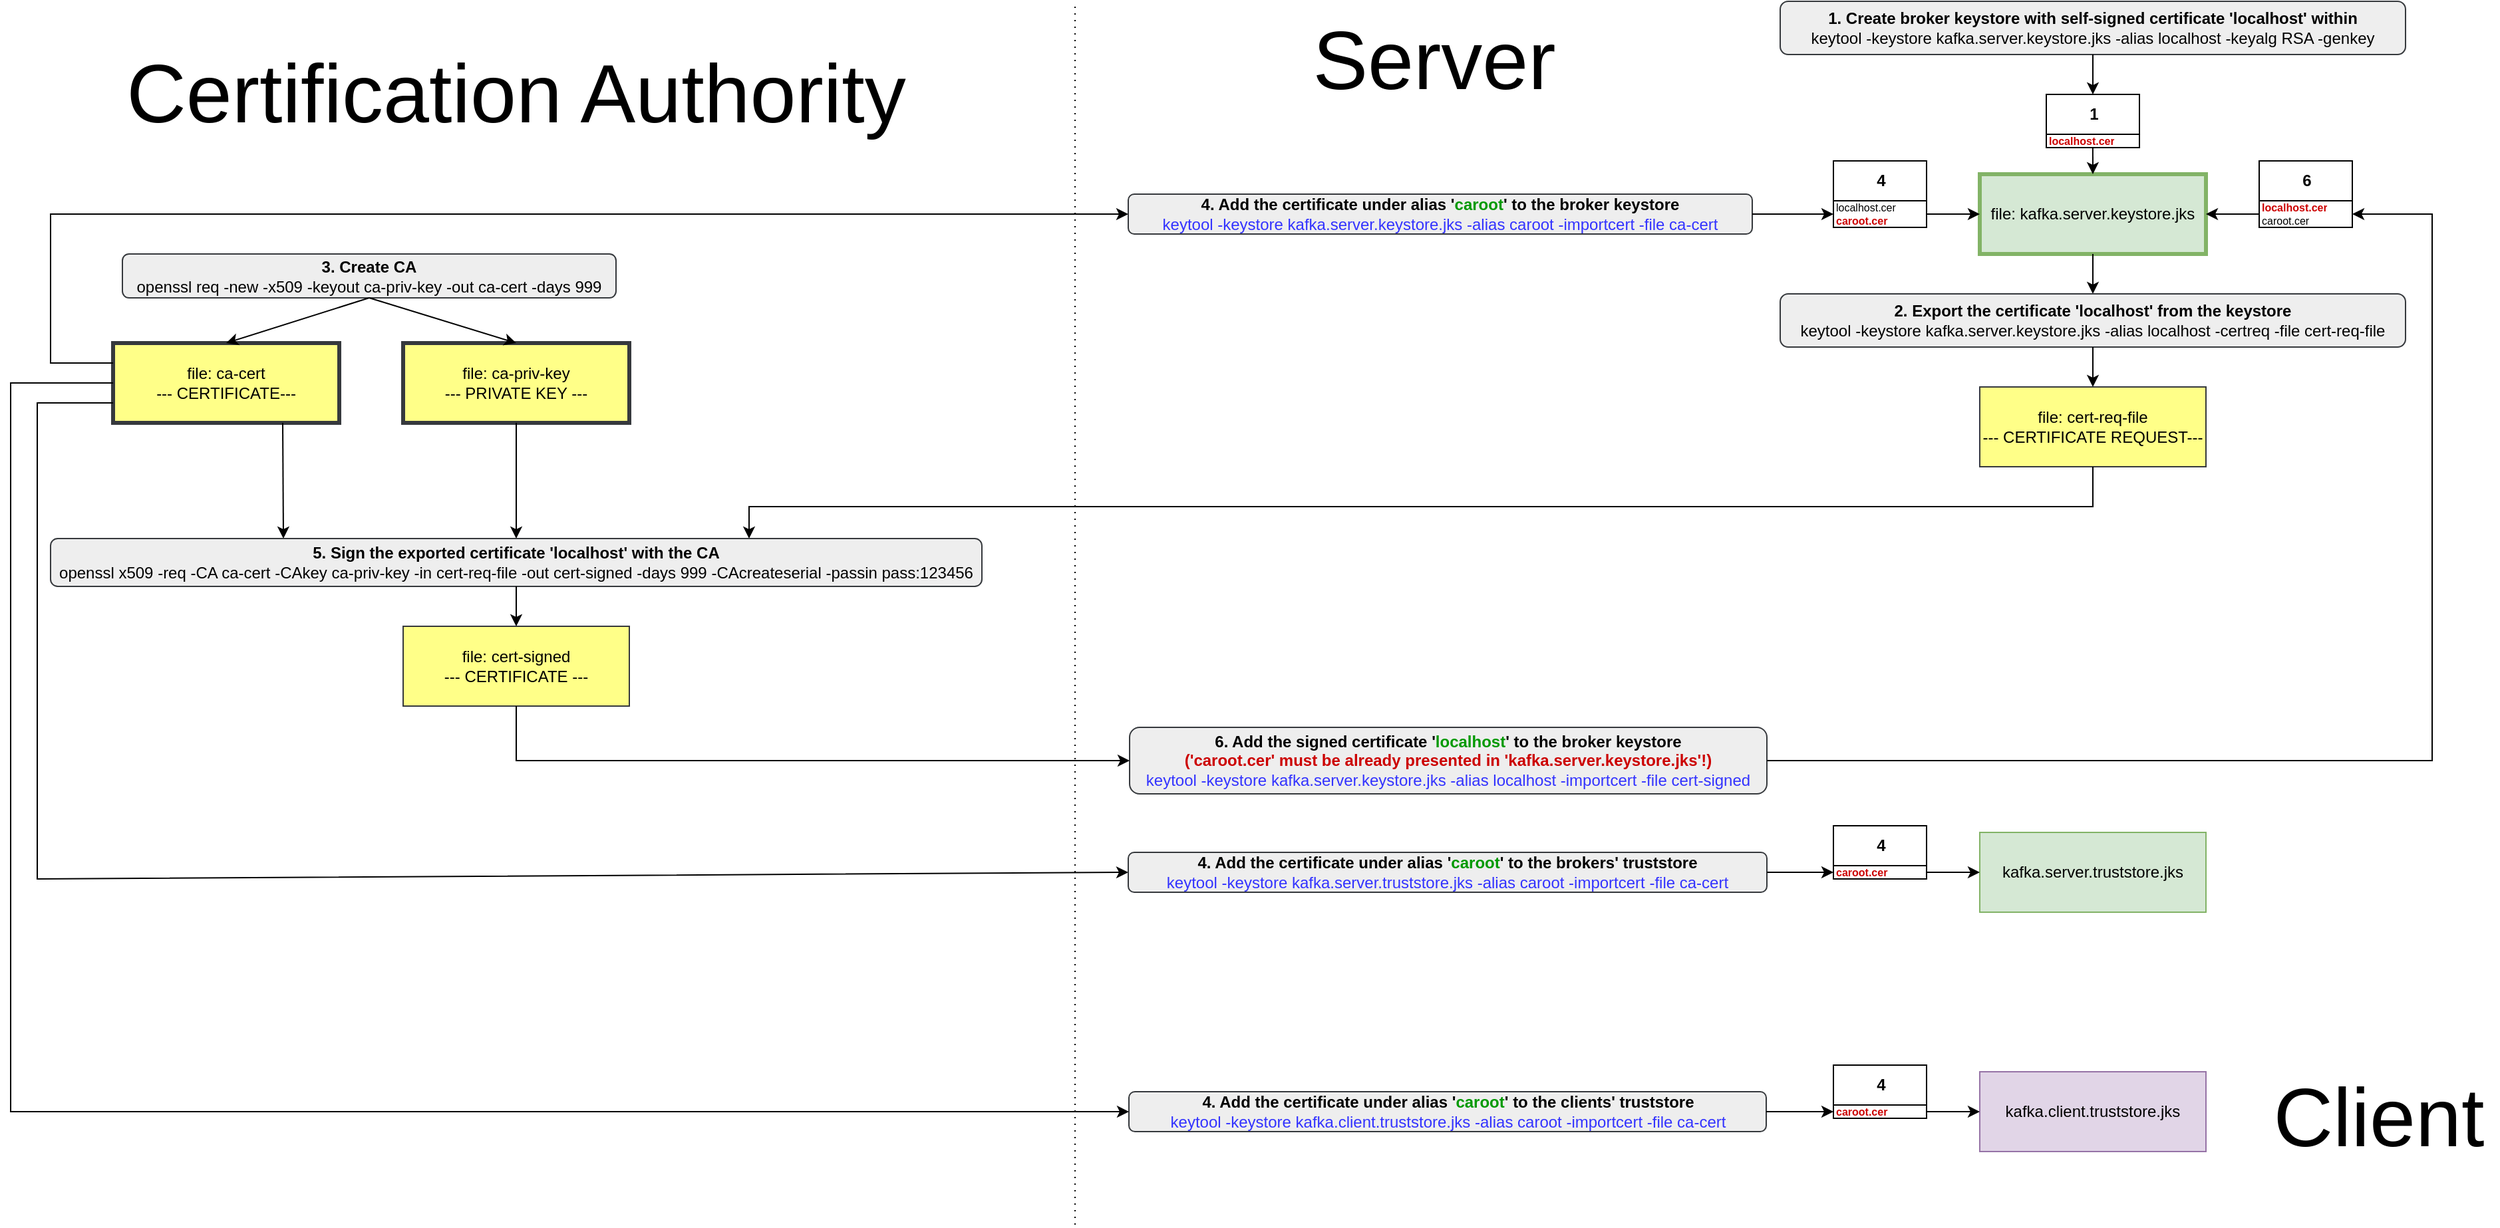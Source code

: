 <mxfile version="24.0.0" type="device">
  <diagram name="Страница — 1" id="bjROk1FGZJzqGW-whNQt">
    <mxGraphModel dx="4754" dy="3462" grid="1" gridSize="10" guides="1" tooltips="1" connect="1" arrows="1" fold="1" page="1" pageScale="1" pageWidth="1169" pageHeight="827" math="0" shadow="0">
      <root>
        <mxCell id="0" />
        <mxCell id="1" parent="0" />
        <mxCell id="iWXGu4qHUyrVc3mA0MU8-36" value="&lt;b&gt;4. Add the certificate under alias &#39;&lt;font color=&quot;#009900&quot;&gt;caroot&lt;/font&gt;&#39; to the clients&#39; truststore&lt;/b&gt;&lt;br&gt;&lt;font color=&quot;#3333ff&quot;&gt;keytool -keystore kafka.client.truststore.jks -alias caroot -importcert -file ca-cert&lt;/font&gt;" style="rounded=1;whiteSpace=wrap;html=1;fillColor=#eeeeee;strokeColor=#36393d;" parent="1" vertex="1">
          <mxGeometry x="-279.5" y="-780" width="479" height="30" as="geometry" />
        </mxCell>
        <mxCell id="iWXGu4qHUyrVc3mA0MU8-1" value="file: kafka.server.keystore.jks" style="rounded=0;whiteSpace=wrap;html=1;fillColor=#d5e8d4;strokeColor=#82b366;strokeWidth=3;" parent="1" vertex="1">
          <mxGeometry x="360" y="-1470" width="170" height="60" as="geometry" />
        </mxCell>
        <mxCell id="iWXGu4qHUyrVc3mA0MU8-2" value="file: ca-cert&lt;br&gt;--- CERTIFICATE---" style="rounded=0;whiteSpace=wrap;html=1;strokeWidth=3;fillColor=#ffff88;strokeColor=#36393d;" parent="1" vertex="1">
          <mxGeometry x="-1043" y="-1343" width="170" height="60" as="geometry" />
        </mxCell>
        <mxCell id="iWXGu4qHUyrVc3mA0MU8-3" value="file: ca-priv-key&lt;br&gt;--- PRIVATE KEY ---" style="rounded=0;whiteSpace=wrap;html=1;strokeWidth=3;fillColor=#ffff88;strokeColor=#36393d;" parent="1" vertex="1">
          <mxGeometry x="-825" y="-1343" width="170" height="60" as="geometry" />
        </mxCell>
        <mxCell id="iWXGu4qHUyrVc3mA0MU8-4" value="kafka.client.truststore.jks" style="rounded=0;whiteSpace=wrap;html=1;fillColor=#e1d5e7;strokeColor=#9673a6;" parent="1" vertex="1">
          <mxGeometry x="360" y="-795" width="170" height="60" as="geometry" />
        </mxCell>
        <mxCell id="iWXGu4qHUyrVc3mA0MU8-5" value="kafka.server.truststore.jks" style="rounded=0;whiteSpace=wrap;html=1;fillColor=#d5e8d4;strokeColor=#82b366;" parent="1" vertex="1">
          <mxGeometry x="360" y="-975" width="170" height="60" as="geometry" />
        </mxCell>
        <mxCell id="iWXGu4qHUyrVc3mA0MU8-6" value="" style="endArrow=classic;html=1;rounded=0;exitX=0;exitY=0.5;exitDx=0;exitDy=0;entryX=0;entryY=0.5;entryDx=0;entryDy=0;" parent="1" source="iWXGu4qHUyrVc3mA0MU8-2" target="iWXGu4qHUyrVc3mA0MU8-36" edge="1">
          <mxGeometry width="50" height="50" relative="1" as="geometry">
            <mxPoint x="-280" y="-1120" as="sourcePoint" />
            <mxPoint x="-350" y="-690" as="targetPoint" />
            <Array as="points">
              <mxPoint x="-1120" y="-1313" />
              <mxPoint x="-1120" y="-765" />
            </Array>
          </mxGeometry>
        </mxCell>
        <mxCell id="iWXGu4qHUyrVc3mA0MU8-7" value="" style="endArrow=classic;html=1;rounded=0;exitX=0;exitY=0.75;exitDx=0;exitDy=0;entryX=0;entryY=0.5;entryDx=0;entryDy=0;" parent="1" source="iWXGu4qHUyrVc3mA0MU8-2" target="iWXGu4qHUyrVc3mA0MU8-40" edge="1">
          <mxGeometry width="50" height="50" relative="1" as="geometry">
            <mxPoint x="-280" y="-1120" as="sourcePoint" />
            <mxPoint x="-230" y="-1170" as="targetPoint" />
            <Array as="points">
              <mxPoint x="-1100" y="-1298" />
              <mxPoint x="-1100" y="-940" />
            </Array>
          </mxGeometry>
        </mxCell>
        <mxCell id="iWXGu4qHUyrVc3mA0MU8-9" value="file: cert-req-file&lt;br&gt;--- CERTIFICATE REQUEST---" style="rounded=0;whiteSpace=wrap;html=1;fillColor=#ffff88;strokeColor=#36393d;" parent="1" vertex="1">
          <mxGeometry x="360" y="-1310" width="170" height="60" as="geometry" />
        </mxCell>
        <mxCell id="iWXGu4qHUyrVc3mA0MU8-10" value="file: cert-signed&lt;br&gt;--- CERTIFICATE ---" style="rounded=0;whiteSpace=wrap;html=1;fillColor=#ffff88;strokeColor=#36393d;" parent="1" vertex="1">
          <mxGeometry x="-825" y="-1130" width="170" height="60" as="geometry" />
        </mxCell>
        <mxCell id="iWXGu4qHUyrVc3mA0MU8-11" value="" style="endArrow=classic;html=1;rounded=0;exitX=0.5;exitY=1;exitDx=0;exitDy=0;entryX=0.75;entryY=0;entryDx=0;entryDy=0;" parent="1" source="iWXGu4qHUyrVc3mA0MU8-9" target="iWXGu4qHUyrVc3mA0MU8-46" edge="1">
          <mxGeometry width="50" height="50" relative="1" as="geometry">
            <mxPoint x="110" y="-1130" as="sourcePoint" />
            <mxPoint x="660" y="-1210" as="targetPoint" />
            <Array as="points">
              <mxPoint x="445" y="-1220" />
              <mxPoint x="-565" y="-1220" />
            </Array>
          </mxGeometry>
        </mxCell>
        <mxCell id="iWXGu4qHUyrVc3mA0MU8-12" value="" style="endArrow=classic;html=1;rounded=0;exitX=0.5;exitY=1;exitDx=0;exitDy=0;entryX=0.5;entryY=0;entryDx=0;entryDy=0;" parent="1" source="iWXGu4qHUyrVc3mA0MU8-3" target="iWXGu4qHUyrVc3mA0MU8-46" edge="1">
          <mxGeometry width="50" height="50" relative="1" as="geometry">
            <mxPoint x="104" y="-1130" as="sourcePoint" />
            <mxPoint x="264" y="-1240" as="targetPoint" />
          </mxGeometry>
        </mxCell>
        <mxCell id="iWXGu4qHUyrVc3mA0MU8-13" value="" style="endArrow=classic;html=1;rounded=0;exitX=0.75;exitY=1;exitDx=0;exitDy=0;entryX=0.25;entryY=0;entryDx=0;entryDy=0;" parent="1" source="iWXGu4qHUyrVc3mA0MU8-2" target="iWXGu4qHUyrVc3mA0MU8-46" edge="1">
          <mxGeometry width="50" height="50" relative="1" as="geometry">
            <mxPoint x="-286" y="-1120" as="sourcePoint" />
            <mxPoint x="-186" y="-1170" as="targetPoint" />
          </mxGeometry>
        </mxCell>
        <mxCell id="iWXGu4qHUyrVc3mA0MU8-14" value="" style="endArrow=classic;html=1;rounded=0;entryX=0.5;entryY=0;entryDx=0;entryDy=0;exitX=0.5;exitY=1;exitDx=0;exitDy=0;" parent="1" source="iWXGu4qHUyrVc3mA0MU8-1" target="iWXGu4qHUyrVc3mA0MU8-44" edge="1">
          <mxGeometry width="50" height="50" relative="1" as="geometry">
            <mxPoint x="110" y="-1130" as="sourcePoint" />
            <mxPoint x="160" y="-1180" as="targetPoint" />
          </mxGeometry>
        </mxCell>
        <mxCell id="iWXGu4qHUyrVc3mA0MU8-17" value="&lt;b&gt;&lt;font style=&quot;font-size: 12px;&quot;&gt;1&lt;/font&gt;&lt;/b&gt;" style="swimlane;fontStyle=0;childLayout=stackLayout;horizontal=1;startSize=30;horizontalStack=0;resizeParent=1;resizeParentMax=0;resizeLast=0;collapsible=1;marginBottom=0;whiteSpace=wrap;html=1;fontSize=8;spacing=0;spacingLeft=2;" parent="1" vertex="1">
          <mxGeometry x="410" y="-1530" width="70" height="40" as="geometry" />
        </mxCell>
        <mxCell id="iWXGu4qHUyrVc3mA0MU8-18" value="&lt;b&gt;&lt;font color=&quot;#cc0000&quot;&gt;localhost.cer&lt;/font&gt;&lt;/b&gt;" style="text;strokeColor=none;fillColor=none;align=left;verticalAlign=middle;spacingLeft=2;spacingRight=0;overflow=hidden;points=[[0,0.5],[1,0.5]];portConstraint=eastwest;rotatable=0;whiteSpace=wrap;html=1;fontSize=8;spacing=0;" parent="iWXGu4qHUyrVc3mA0MU8-17" vertex="1">
          <mxGeometry y="30" width="70" height="10" as="geometry" />
        </mxCell>
        <mxCell id="iWXGu4qHUyrVc3mA0MU8-30" value="&lt;b&gt;1. Create broker keystore with self-signed certificate &#39;localhost&#39; within&lt;/b&gt;&lt;br&gt;keytool -keystore kafka.server.keystore.jks -alias localhost -keyalg RSA -genkey" style="rounded=1;whiteSpace=wrap;html=1;fillColor=#eeeeee;strokeColor=#36393d;fontSize=12;strokeWidth=1;" parent="1" vertex="1">
          <mxGeometry x="210" y="-1600" width="470" height="40" as="geometry" />
        </mxCell>
        <mxCell id="iWXGu4qHUyrVc3mA0MU8-31" value="" style="endArrow=classic;html=1;rounded=0;entryX=0.5;entryY=0;entryDx=0;entryDy=0;exitX=0.5;exitY=1;exitDx=0;exitDy=0;" parent="1" source="iWXGu4qHUyrVc3mA0MU8-30" target="iWXGu4qHUyrVc3mA0MU8-17" edge="1">
          <mxGeometry width="50" height="50" relative="1" as="geometry">
            <mxPoint x="110" y="-1200" as="sourcePoint" />
            <mxPoint x="160" y="-1250" as="targetPoint" />
          </mxGeometry>
        </mxCell>
        <mxCell id="iWXGu4qHUyrVc3mA0MU8-32" value="&lt;b&gt;3. Create CA&lt;/b&gt;&lt;br&gt;openssl req -new -x509 -keyout ca-priv-key -out ca-cert -days 999" style="rounded=1;whiteSpace=wrap;html=1;fillColor=#eeeeee;strokeColor=#36393d;" parent="1" vertex="1">
          <mxGeometry x="-1036" y="-1410" width="371" height="33" as="geometry" />
        </mxCell>
        <mxCell id="iWXGu4qHUyrVc3mA0MU8-33" value="" style="endArrow=classic;html=1;rounded=0;entryX=0.5;entryY=0;entryDx=0;entryDy=0;exitX=0.5;exitY=1;exitDx=0;exitDy=0;" parent="1" source="iWXGu4qHUyrVc3mA0MU8-32" target="iWXGu4qHUyrVc3mA0MU8-3" edge="1">
          <mxGeometry width="50" height="50" relative="1" as="geometry">
            <mxPoint x="-286" y="-1190" as="sourcePoint" />
            <mxPoint x="-236" y="-1240" as="targetPoint" />
          </mxGeometry>
        </mxCell>
        <mxCell id="iWXGu4qHUyrVc3mA0MU8-34" value="" style="endArrow=classic;html=1;rounded=0;entryX=0.5;entryY=0;entryDx=0;entryDy=0;exitX=0.5;exitY=1;exitDx=0;exitDy=0;" parent="1" source="iWXGu4qHUyrVc3mA0MU8-32" target="iWXGu4qHUyrVc3mA0MU8-2" edge="1">
          <mxGeometry width="50" height="50" relative="1" as="geometry">
            <mxPoint x="-286" y="-1190" as="sourcePoint" />
            <mxPoint x="-236" y="-1240" as="targetPoint" />
          </mxGeometry>
        </mxCell>
        <mxCell id="iWXGu4qHUyrVc3mA0MU8-37" value="" style="endArrow=classic;html=1;rounded=0;entryX=0;entryY=0.5;entryDx=0;entryDy=0;exitX=1;exitY=0.5;exitDx=0;exitDy=0;" parent="1" source="iWXGu4qHUyrVc3mA0MU8-39" target="iWXGu4qHUyrVc3mA0MU8-4" edge="1">
          <mxGeometry width="50" height="50" relative="1" as="geometry">
            <mxPoint x="250" y="-760" as="sourcePoint" />
            <mxPoint x="-230" y="-1240" as="targetPoint" />
          </mxGeometry>
        </mxCell>
        <mxCell id="iWXGu4qHUyrVc3mA0MU8-38" value="&lt;font style=&quot;font-size: 12px;&quot;&gt;&lt;b&gt;4&lt;/b&gt;&lt;/font&gt;" style="swimlane;fontStyle=0;childLayout=stackLayout;horizontal=1;startSize=30;horizontalStack=0;resizeParent=1;resizeParentMax=0;resizeLast=0;collapsible=1;marginBottom=0;whiteSpace=wrap;html=1;fontSize=8;spacing=0;spacingLeft=2;" parent="1" vertex="1">
          <mxGeometry x="250" y="-800" width="70" height="40" as="geometry" />
        </mxCell>
        <mxCell id="iWXGu4qHUyrVc3mA0MU8-39" value="&lt;b&gt;&lt;font color=&quot;#cc0000&quot;&gt;caroot.cer&lt;/font&gt;&lt;/b&gt;" style="text;strokeColor=none;fillColor=none;align=left;verticalAlign=middle;spacingLeft=2;spacingRight=0;overflow=hidden;points=[[0,0.5],[1,0.5]];portConstraint=eastwest;rotatable=0;whiteSpace=wrap;html=1;fontSize=8;spacing=0;" parent="iWXGu4qHUyrVc3mA0MU8-38" vertex="1">
          <mxGeometry y="30" width="70" height="10" as="geometry" />
        </mxCell>
        <mxCell id="iWXGu4qHUyrVc3mA0MU8-40" value="&lt;b&gt;4. Add the certificate under alias &#39;&lt;font color=&quot;#009900&quot;&gt;caroot&lt;/font&gt;&#39; to the brokers&#39; truststore&lt;/b&gt;&lt;br&gt;&lt;font color=&quot;#3333ff&quot;&gt;keytool -keystore kafka.server.truststore.jks -alias caroot -importcert -file ca-cert&lt;/font&gt;" style="rounded=1;whiteSpace=wrap;html=1;fillColor=#eeeeee;strokeColor=#36393d;" parent="1" vertex="1">
          <mxGeometry x="-280" y="-960" width="480" height="30" as="geometry" />
        </mxCell>
        <mxCell id="iWXGu4qHUyrVc3mA0MU8-41" value="" style="endArrow=classic;html=1;rounded=0;exitX=1;exitY=0.5;exitDx=0;exitDy=0;entryX=0;entryY=0.5;entryDx=0;entryDy=0;" parent="1" source="iWXGu4qHUyrVc3mA0MU8-40" target="iWXGu4qHUyrVc3mA0MU8-43" edge="1">
          <mxGeometry width="50" height="50" relative="1" as="geometry">
            <mxPoint x="-380" y="-1170" as="sourcePoint" />
            <mxPoint x="-330" y="-1220" as="targetPoint" />
          </mxGeometry>
        </mxCell>
        <mxCell id="iWXGu4qHUyrVc3mA0MU8-42" value="&lt;b&gt;&lt;font style=&quot;font-size: 12px;&quot;&gt;4&lt;/font&gt;&lt;/b&gt;" style="swimlane;fontStyle=0;childLayout=stackLayout;horizontal=1;startSize=30;horizontalStack=0;resizeParent=1;resizeParentMax=0;resizeLast=0;collapsible=1;marginBottom=0;whiteSpace=wrap;html=1;fontSize=8;spacing=0;spacingLeft=2;" parent="1" vertex="1">
          <mxGeometry x="250" y="-980" width="70" height="40" as="geometry" />
        </mxCell>
        <mxCell id="iWXGu4qHUyrVc3mA0MU8-43" value="&lt;b&gt;&lt;font color=&quot;#cc0000&quot;&gt;caroot.cer&lt;/font&gt;&lt;/b&gt;" style="text;strokeColor=none;fillColor=none;align=left;verticalAlign=middle;spacingLeft=2;spacingRight=0;overflow=hidden;points=[[0,0.5],[1,0.5]];portConstraint=eastwest;rotatable=0;whiteSpace=wrap;html=1;fontSize=8;spacing=0;" parent="iWXGu4qHUyrVc3mA0MU8-42" vertex="1">
          <mxGeometry y="30" width="70" height="10" as="geometry" />
        </mxCell>
        <mxCell id="iWXGu4qHUyrVc3mA0MU8-44" value="&lt;b&gt;2. Export the certificate &#39;localhost&#39; from the keystore&lt;/b&gt;&lt;br&gt;keytool -keystore kafka.server.keystore.jks -alias localhost -certreq -file cert-req-file" style="rounded=1;whiteSpace=wrap;html=1;fillColor=#eeeeee;strokeColor=#36393d;" parent="1" vertex="1">
          <mxGeometry x="210" y="-1380" width="470" height="40" as="geometry" />
        </mxCell>
        <mxCell id="iWXGu4qHUyrVc3mA0MU8-45" value="" style="endArrow=classic;html=1;rounded=0;entryX=0.5;entryY=0;entryDx=0;entryDy=0;exitX=0.5;exitY=1;exitDx=0;exitDy=0;" parent="1" source="iWXGu4qHUyrVc3mA0MU8-44" target="iWXGu4qHUyrVc3mA0MU8-9" edge="1">
          <mxGeometry width="50" height="50" relative="1" as="geometry">
            <mxPoint x="600" y="-1320" as="sourcePoint" />
            <mxPoint x="60" y="-1230" as="targetPoint" />
          </mxGeometry>
        </mxCell>
        <mxCell id="iWXGu4qHUyrVc3mA0MU8-46" value="&lt;b&gt;5. Sign the exported certificate &#39;localhost&#39; with the CA&lt;/b&gt;&lt;br&gt;openssl x509 -req -CA ca-cert -CAkey ca-priv-key -in cert-req-file -out cert-signed -days 999 -CAcreateserial -passin pass:123456" style="rounded=1;whiteSpace=wrap;html=1;fillColor=#eeeeee;strokeColor=#36393d;" parent="1" vertex="1">
          <mxGeometry x="-1090" y="-1196" width="700" height="36" as="geometry" />
        </mxCell>
        <mxCell id="iWXGu4qHUyrVc3mA0MU8-47" value="" style="endArrow=classic;html=1;rounded=0;entryX=0.5;entryY=0;entryDx=0;entryDy=0;exitX=0.5;exitY=1;exitDx=0;exitDy=0;" parent="1" source="iWXGu4qHUyrVc3mA0MU8-46" target="iWXGu4qHUyrVc3mA0MU8-10" edge="1">
          <mxGeometry width="50" height="50" relative="1" as="geometry">
            <mxPoint x="394" y="-1180" as="sourcePoint" />
            <mxPoint x="444" y="-1230" as="targetPoint" />
            <Array as="points" />
          </mxGeometry>
        </mxCell>
        <mxCell id="iWXGu4qHUyrVc3mA0MU8-48" value="&lt;b&gt;4. Add the certificate under alias &#39;&lt;font color=&quot;#009900&quot;&gt;caroot&lt;/font&gt;&#39; to the broker keystore&lt;/b&gt;&lt;br&gt;&lt;font color=&quot;#3333ff&quot;&gt;keytool -keystore kafka.server.keystore.jks -alias caroot -importcert -file ca-cert&lt;/font&gt;" style="rounded=1;whiteSpace=wrap;html=1;fillColor=#eeeeee;strokeColor=#36393d;" parent="1" vertex="1">
          <mxGeometry x="-280" y="-1455" width="469" height="30" as="geometry" />
        </mxCell>
        <mxCell id="iWXGu4qHUyrVc3mA0MU8-49" value="&lt;b&gt;6. Add the signed certificate &#39;&lt;font color=&quot;#009900&quot;&gt;localhost&lt;/font&gt;&#39; to the broker keystore&lt;br&gt;&lt;font color=&quot;#cc0000&quot;&gt;(&#39;caroot.cer&#39; must be already presented in &#39;kafka.server.keystore.jks&#39;!)&lt;/font&gt;&lt;/b&gt;&lt;br&gt;&lt;font color=&quot;#3333ff&quot;&gt;keytool -keystore kafka.server.keystore.jks -alias localhost -importcert -file cert-signed&lt;/font&gt;" style="rounded=1;whiteSpace=wrap;html=1;fillColor=#eeeeee;strokeColor=#36393d;" parent="1" vertex="1">
          <mxGeometry x="-279" y="-1054" width="479" height="50" as="geometry" />
        </mxCell>
        <mxCell id="iWXGu4qHUyrVc3mA0MU8-50" value="" style="endArrow=classic;html=1;rounded=0;exitX=0;exitY=0.25;exitDx=0;exitDy=0;strokeWidth=1;entryX=0;entryY=0.5;entryDx=0;entryDy=0;" parent="1" source="iWXGu4qHUyrVc3mA0MU8-2" target="iWXGu4qHUyrVc3mA0MU8-48" edge="1">
          <mxGeometry width="50" height="50" relative="1" as="geometry">
            <mxPoint x="-90" y="-1170" as="sourcePoint" />
            <mxPoint x="-680" y="-1260" as="targetPoint" />
            <Array as="points">
              <mxPoint x="-1090" y="-1328" />
              <mxPoint x="-1090" y="-1440" />
            </Array>
          </mxGeometry>
        </mxCell>
        <mxCell id="iWXGu4qHUyrVc3mA0MU8-51" value="&lt;b&gt;&lt;font style=&quot;font-size: 12px;&quot;&gt;4&lt;/font&gt;&lt;/b&gt;" style="swimlane;fontStyle=0;childLayout=stackLayout;horizontal=1;startSize=30;horizontalStack=0;resizeParent=1;resizeParentMax=0;resizeLast=0;collapsible=1;marginBottom=0;whiteSpace=wrap;html=1;fontSize=8;spacing=0;spacingLeft=2;" parent="1" vertex="1">
          <mxGeometry x="250" y="-1480" width="70" height="50" as="geometry" />
        </mxCell>
        <mxCell id="iWXGu4qHUyrVc3mA0MU8-52" value="localhost.cer&lt;br&gt;&lt;b&gt;&lt;font color=&quot;#cc0000&quot;&gt;caroot.cer&lt;/font&gt;&lt;/b&gt;" style="text;strokeColor=none;fillColor=none;align=left;verticalAlign=middle;spacingLeft=2;spacingRight=0;overflow=hidden;points=[[0,0.5],[1,0.5]];portConstraint=eastwest;rotatable=0;whiteSpace=wrap;html=1;fontSize=8;spacing=0;" parent="iWXGu4qHUyrVc3mA0MU8-51" vertex="1">
          <mxGeometry y="30" width="70" height="20" as="geometry" />
        </mxCell>
        <mxCell id="iWXGu4qHUyrVc3mA0MU8-54" value="&lt;b&gt;&lt;font style=&quot;font-size: 12px;&quot;&gt;6&lt;/font&gt;&lt;/b&gt;" style="swimlane;fontStyle=0;childLayout=stackLayout;horizontal=1;startSize=30;horizontalStack=0;resizeParent=1;resizeParentMax=0;resizeLast=0;collapsible=1;marginBottom=0;whiteSpace=wrap;html=1;fontSize=8;spacing=0;spacingLeft=2;" parent="1" vertex="1">
          <mxGeometry x="570" y="-1480" width="70" height="50" as="geometry" />
        </mxCell>
        <mxCell id="iWXGu4qHUyrVc3mA0MU8-55" value="&lt;b&gt;&lt;font color=&quot;#cc0000&quot;&gt;localhost.cer&lt;/font&gt;&lt;/b&gt;&lt;br&gt;caroot.cer" style="text;strokeColor=none;fillColor=none;align=left;verticalAlign=middle;spacingLeft=2;spacingRight=0;overflow=hidden;points=[[0,0.5],[1,0.5]];portConstraint=eastwest;rotatable=0;whiteSpace=wrap;html=1;fontSize=8;spacing=0;" parent="iWXGu4qHUyrVc3mA0MU8-54" vertex="1">
          <mxGeometry y="30" width="70" height="20" as="geometry" />
        </mxCell>
        <mxCell id="GXzt9nJjUX_pgEI2QDhD-1" value="" style="endArrow=classic;html=1;rounded=0;exitX=1;exitY=0.5;exitDx=0;exitDy=0;entryX=0;entryY=0.5;entryDx=0;entryDy=0;" parent="1" source="iWXGu4qHUyrVc3mA0MU8-52" target="iWXGu4qHUyrVc3mA0MU8-1" edge="1">
          <mxGeometry width="50" height="50" relative="1" as="geometry">
            <mxPoint x="310" y="-1360" as="sourcePoint" />
            <mxPoint x="360" y="-1410" as="targetPoint" />
          </mxGeometry>
        </mxCell>
        <mxCell id="GXzt9nJjUX_pgEI2QDhD-2" value="" style="endArrow=classic;html=1;rounded=0;entryX=1;entryY=0.5;entryDx=0;entryDy=0;exitX=0;exitY=0.5;exitDx=0;exitDy=0;" parent="1" source="iWXGu4qHUyrVc3mA0MU8-55" target="iWXGu4qHUyrVc3mA0MU8-1" edge="1">
          <mxGeometry width="50" height="50" relative="1" as="geometry">
            <mxPoint x="500" y="-1360" as="sourcePoint" />
            <mxPoint x="550" y="-1410" as="targetPoint" />
          </mxGeometry>
        </mxCell>
        <mxCell id="GXzt9nJjUX_pgEI2QDhD-3" value="" style="endArrow=classic;html=1;rounded=0;entryX=0.5;entryY=0;entryDx=0;entryDy=0;exitX=0.499;exitY=0.964;exitDx=0;exitDy=0;exitPerimeter=0;" parent="1" source="iWXGu4qHUyrVc3mA0MU8-18" target="iWXGu4qHUyrVc3mA0MU8-1" edge="1">
          <mxGeometry width="50" height="50" relative="1" as="geometry">
            <mxPoint x="500" y="-1360" as="sourcePoint" />
            <mxPoint x="550" y="-1410" as="targetPoint" />
          </mxGeometry>
        </mxCell>
        <mxCell id="GXzt9nJjUX_pgEI2QDhD-5" value="" style="endArrow=classic;html=1;rounded=0;exitX=1;exitY=0.5;exitDx=0;exitDy=0;entryX=0;entryY=0.5;entryDx=0;entryDy=0;" parent="1" source="iWXGu4qHUyrVc3mA0MU8-36" target="iWXGu4qHUyrVc3mA0MU8-39" edge="1">
          <mxGeometry width="50" height="50" relative="1" as="geometry">
            <mxPoint x="-470" y="-970" as="sourcePoint" />
            <mxPoint x="-420" y="-1020" as="targetPoint" />
          </mxGeometry>
        </mxCell>
        <mxCell id="5XHpppHZTFxsWLQ8RcOm-1" value="" style="endArrow=classic;html=1;rounded=0;entryX=0;entryY=0.5;entryDx=0;entryDy=0;exitX=1;exitY=0.5;exitDx=0;exitDy=0;" parent="1" source="iWXGu4qHUyrVc3mA0MU8-48" target="iWXGu4qHUyrVc3mA0MU8-52" edge="1">
          <mxGeometry width="50" height="50" relative="1" as="geometry">
            <mxPoint x="-420" y="-1210" as="sourcePoint" />
            <mxPoint x="-370" y="-1260" as="targetPoint" />
          </mxGeometry>
        </mxCell>
        <mxCell id="5XHpppHZTFxsWLQ8RcOm-2" value="" style="endArrow=classic;html=1;rounded=0;entryX=1;entryY=0.5;entryDx=0;entryDy=0;exitX=1;exitY=0.5;exitDx=0;exitDy=0;" parent="1" source="iWXGu4qHUyrVc3mA0MU8-49" target="iWXGu4qHUyrVc3mA0MU8-55" edge="1">
          <mxGeometry width="50" height="50" relative="1" as="geometry">
            <mxPoint x="700" y="-1520" as="sourcePoint" />
            <mxPoint x="660" y="-1260" as="targetPoint" />
            <Array as="points">
              <mxPoint x="700" y="-1029" />
              <mxPoint x="700" y="-1440" />
            </Array>
          </mxGeometry>
        </mxCell>
        <mxCell id="5XHpppHZTFxsWLQ8RcOm-3" value="" style="endArrow=classic;html=1;rounded=0;exitX=0.5;exitY=1;exitDx=0;exitDy=0;entryX=0;entryY=0.5;entryDx=0;entryDy=0;" parent="1" source="iWXGu4qHUyrVc3mA0MU8-10" target="iWXGu4qHUyrVc3mA0MU8-49" edge="1">
          <mxGeometry width="50" height="50" relative="1" as="geometry">
            <mxPoint x="610" y="-1210" as="sourcePoint" />
            <mxPoint x="1240" y="-1530" as="targetPoint" />
            <Array as="points">
              <mxPoint x="-740" y="-1029" />
            </Array>
          </mxGeometry>
        </mxCell>
        <mxCell id="5XHpppHZTFxsWLQ8RcOm-7" value="Certification Authority" style="text;html=1;align=center;verticalAlign=middle;whiteSpace=wrap;rounded=0;fontSize=62;" parent="1" vertex="1">
          <mxGeometry x="-1090" y="-1580" width="700" height="100" as="geometry" />
        </mxCell>
        <mxCell id="5XHpppHZTFxsWLQ8RcOm-8" value="Server" style="text;html=1;align=center;verticalAlign=middle;whiteSpace=wrap;rounded=0;fontSize=62;" parent="1" vertex="1">
          <mxGeometry x="-140" y="-1590" width="180" height="70" as="geometry" />
        </mxCell>
        <mxCell id="5XHpppHZTFxsWLQ8RcOm-9" value="" style="endArrow=classic;html=1;rounded=0;entryX=0;entryY=0.5;entryDx=0;entryDy=0;exitX=1;exitY=0.5;exitDx=0;exitDy=0;" parent="1" source="iWXGu4qHUyrVc3mA0MU8-43" target="iWXGu4qHUyrVc3mA0MU8-5" edge="1">
          <mxGeometry width="50" height="50" relative="1" as="geometry">
            <mxPoint x="-110" y="-1090" as="sourcePoint" />
            <mxPoint x="-60" y="-1140" as="targetPoint" />
          </mxGeometry>
        </mxCell>
        <mxCell id="5XHpppHZTFxsWLQ8RcOm-13" value="" style="endArrow=none;html=1;rounded=0;dashed=1;dashPattern=1 4;" parent="1" edge="1">
          <mxGeometry width="50" height="50" relative="1" as="geometry">
            <mxPoint x="-320" y="-680" as="sourcePoint" />
            <mxPoint x="-320" y="-1600" as="targetPoint" />
          </mxGeometry>
        </mxCell>
        <mxCell id="5XHpppHZTFxsWLQ8RcOm-6" value="Client" style="text;html=1;align=center;verticalAlign=middle;whiteSpace=wrap;rounded=0;fontSize=62;" parent="1" vertex="1">
          <mxGeometry x="570" y="-795" width="180" height="70" as="geometry" />
        </mxCell>
      </root>
    </mxGraphModel>
  </diagram>
</mxfile>
